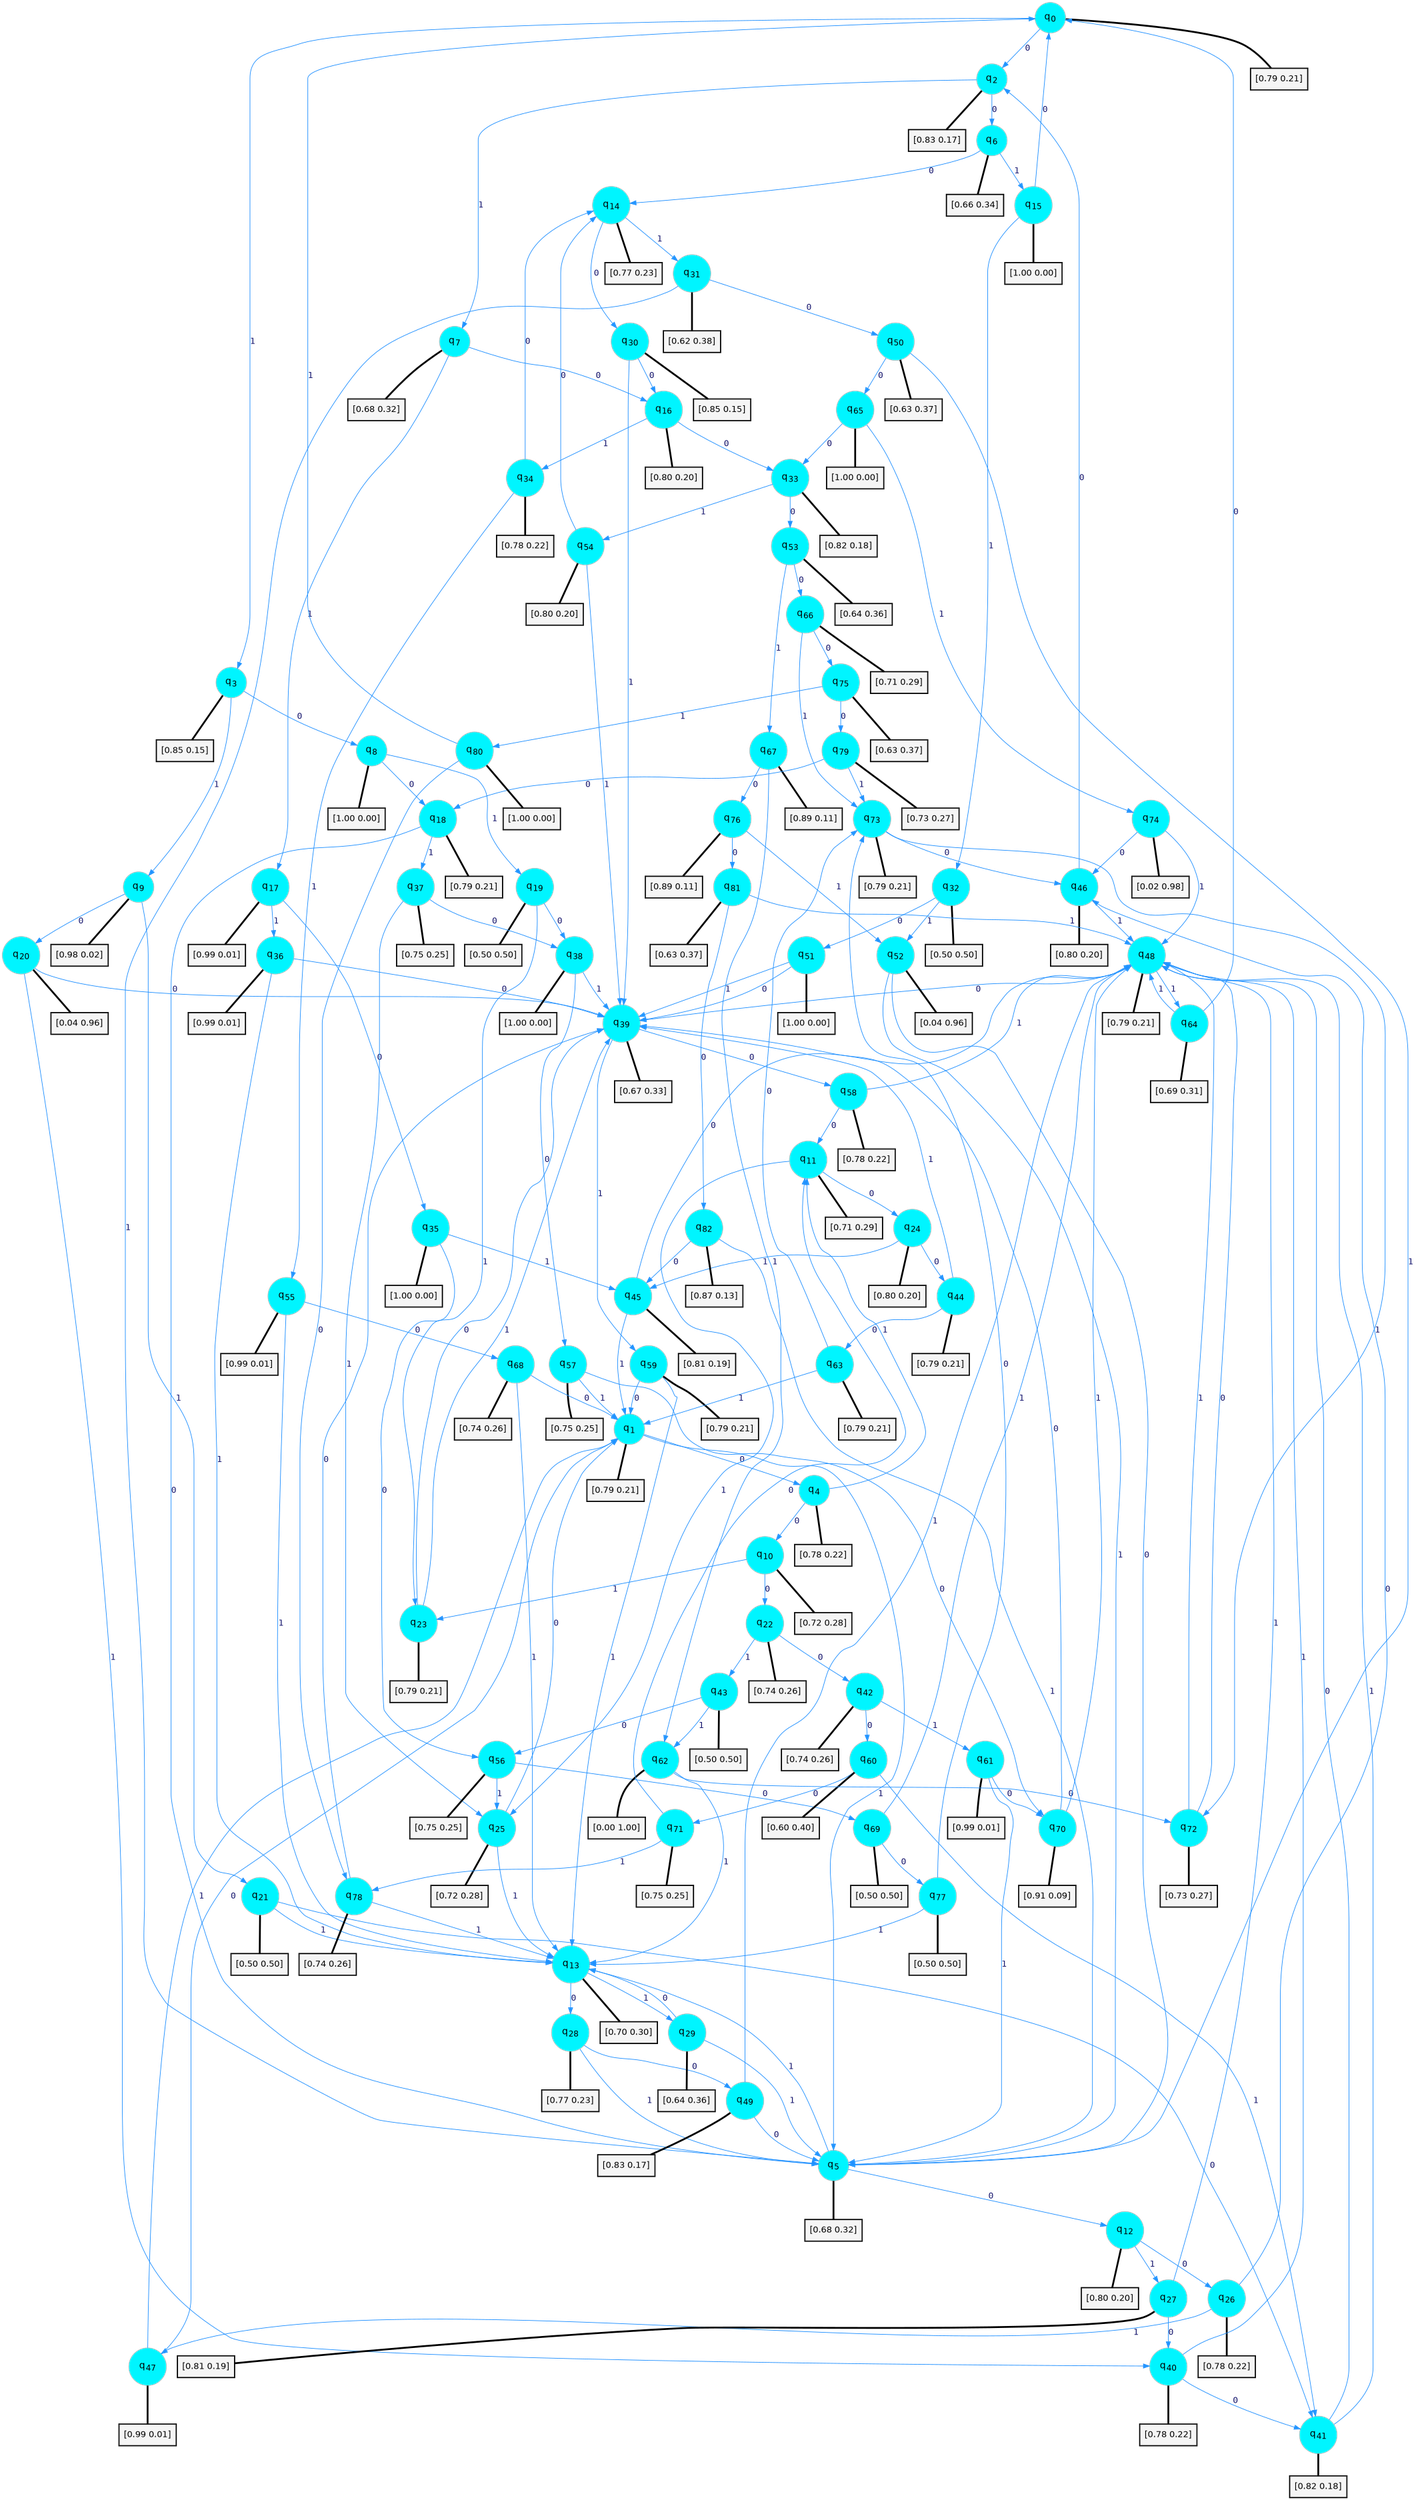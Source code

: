 digraph G {
graph [
bgcolor=transparent, dpi=300, rankdir=TD, size="40,25"];
node [
color=gray, fillcolor=turquoise1, fontcolor=black, fontname=Helvetica, fontsize=16, fontweight=bold, shape=circle, style=filled];
edge [
arrowsize=1, color=dodgerblue1, fontcolor=midnightblue, fontname=courier, fontweight=bold, penwidth=1, style=solid, weight=20];
0[label=<q<SUB>0</SUB>>];
1[label=<q<SUB>1</SUB>>];
2[label=<q<SUB>2</SUB>>];
3[label=<q<SUB>3</SUB>>];
4[label=<q<SUB>4</SUB>>];
5[label=<q<SUB>5</SUB>>];
6[label=<q<SUB>6</SUB>>];
7[label=<q<SUB>7</SUB>>];
8[label=<q<SUB>8</SUB>>];
9[label=<q<SUB>9</SUB>>];
10[label=<q<SUB>10</SUB>>];
11[label=<q<SUB>11</SUB>>];
12[label=<q<SUB>12</SUB>>];
13[label=<q<SUB>13</SUB>>];
14[label=<q<SUB>14</SUB>>];
15[label=<q<SUB>15</SUB>>];
16[label=<q<SUB>16</SUB>>];
17[label=<q<SUB>17</SUB>>];
18[label=<q<SUB>18</SUB>>];
19[label=<q<SUB>19</SUB>>];
20[label=<q<SUB>20</SUB>>];
21[label=<q<SUB>21</SUB>>];
22[label=<q<SUB>22</SUB>>];
23[label=<q<SUB>23</SUB>>];
24[label=<q<SUB>24</SUB>>];
25[label=<q<SUB>25</SUB>>];
26[label=<q<SUB>26</SUB>>];
27[label=<q<SUB>27</SUB>>];
28[label=<q<SUB>28</SUB>>];
29[label=<q<SUB>29</SUB>>];
30[label=<q<SUB>30</SUB>>];
31[label=<q<SUB>31</SUB>>];
32[label=<q<SUB>32</SUB>>];
33[label=<q<SUB>33</SUB>>];
34[label=<q<SUB>34</SUB>>];
35[label=<q<SUB>35</SUB>>];
36[label=<q<SUB>36</SUB>>];
37[label=<q<SUB>37</SUB>>];
38[label=<q<SUB>38</SUB>>];
39[label=<q<SUB>39</SUB>>];
40[label=<q<SUB>40</SUB>>];
41[label=<q<SUB>41</SUB>>];
42[label=<q<SUB>42</SUB>>];
43[label=<q<SUB>43</SUB>>];
44[label=<q<SUB>44</SUB>>];
45[label=<q<SUB>45</SUB>>];
46[label=<q<SUB>46</SUB>>];
47[label=<q<SUB>47</SUB>>];
48[label=<q<SUB>48</SUB>>];
49[label=<q<SUB>49</SUB>>];
50[label=<q<SUB>50</SUB>>];
51[label=<q<SUB>51</SUB>>];
52[label=<q<SUB>52</SUB>>];
53[label=<q<SUB>53</SUB>>];
54[label=<q<SUB>54</SUB>>];
55[label=<q<SUB>55</SUB>>];
56[label=<q<SUB>56</SUB>>];
57[label=<q<SUB>57</SUB>>];
58[label=<q<SUB>58</SUB>>];
59[label=<q<SUB>59</SUB>>];
60[label=<q<SUB>60</SUB>>];
61[label=<q<SUB>61</SUB>>];
62[label=<q<SUB>62</SUB>>];
63[label=<q<SUB>63</SUB>>];
64[label=<q<SUB>64</SUB>>];
65[label=<q<SUB>65</SUB>>];
66[label=<q<SUB>66</SUB>>];
67[label=<q<SUB>67</SUB>>];
68[label=<q<SUB>68</SUB>>];
69[label=<q<SUB>69</SUB>>];
70[label=<q<SUB>70</SUB>>];
71[label=<q<SUB>71</SUB>>];
72[label=<q<SUB>72</SUB>>];
73[label=<q<SUB>73</SUB>>];
74[label=<q<SUB>74</SUB>>];
75[label=<q<SUB>75</SUB>>];
76[label=<q<SUB>76</SUB>>];
77[label=<q<SUB>77</SUB>>];
78[label=<q<SUB>78</SUB>>];
79[label=<q<SUB>79</SUB>>];
80[label=<q<SUB>80</SUB>>];
81[label=<q<SUB>81</SUB>>];
82[label=<q<SUB>82</SUB>>];
83[label="[0.79 0.21]", shape=box,fontcolor=black, fontname=Helvetica, fontsize=14, penwidth=2, fillcolor=whitesmoke,color=black];
84[label="[0.79 0.21]", shape=box,fontcolor=black, fontname=Helvetica, fontsize=14, penwidth=2, fillcolor=whitesmoke,color=black];
85[label="[0.83 0.17]", shape=box,fontcolor=black, fontname=Helvetica, fontsize=14, penwidth=2, fillcolor=whitesmoke,color=black];
86[label="[0.85 0.15]", shape=box,fontcolor=black, fontname=Helvetica, fontsize=14, penwidth=2, fillcolor=whitesmoke,color=black];
87[label="[0.78 0.22]", shape=box,fontcolor=black, fontname=Helvetica, fontsize=14, penwidth=2, fillcolor=whitesmoke,color=black];
88[label="[0.68 0.32]", shape=box,fontcolor=black, fontname=Helvetica, fontsize=14, penwidth=2, fillcolor=whitesmoke,color=black];
89[label="[0.66 0.34]", shape=box,fontcolor=black, fontname=Helvetica, fontsize=14, penwidth=2, fillcolor=whitesmoke,color=black];
90[label="[0.68 0.32]", shape=box,fontcolor=black, fontname=Helvetica, fontsize=14, penwidth=2, fillcolor=whitesmoke,color=black];
91[label="[1.00 0.00]", shape=box,fontcolor=black, fontname=Helvetica, fontsize=14, penwidth=2, fillcolor=whitesmoke,color=black];
92[label="[0.98 0.02]", shape=box,fontcolor=black, fontname=Helvetica, fontsize=14, penwidth=2, fillcolor=whitesmoke,color=black];
93[label="[0.72 0.28]", shape=box,fontcolor=black, fontname=Helvetica, fontsize=14, penwidth=2, fillcolor=whitesmoke,color=black];
94[label="[0.71 0.29]", shape=box,fontcolor=black, fontname=Helvetica, fontsize=14, penwidth=2, fillcolor=whitesmoke,color=black];
95[label="[0.80 0.20]", shape=box,fontcolor=black, fontname=Helvetica, fontsize=14, penwidth=2, fillcolor=whitesmoke,color=black];
96[label="[0.70 0.30]", shape=box,fontcolor=black, fontname=Helvetica, fontsize=14, penwidth=2, fillcolor=whitesmoke,color=black];
97[label="[0.77 0.23]", shape=box,fontcolor=black, fontname=Helvetica, fontsize=14, penwidth=2, fillcolor=whitesmoke,color=black];
98[label="[1.00 0.00]", shape=box,fontcolor=black, fontname=Helvetica, fontsize=14, penwidth=2, fillcolor=whitesmoke,color=black];
99[label="[0.80 0.20]", shape=box,fontcolor=black, fontname=Helvetica, fontsize=14, penwidth=2, fillcolor=whitesmoke,color=black];
100[label="[0.99 0.01]", shape=box,fontcolor=black, fontname=Helvetica, fontsize=14, penwidth=2, fillcolor=whitesmoke,color=black];
101[label="[0.79 0.21]", shape=box,fontcolor=black, fontname=Helvetica, fontsize=14, penwidth=2, fillcolor=whitesmoke,color=black];
102[label="[0.50 0.50]", shape=box,fontcolor=black, fontname=Helvetica, fontsize=14, penwidth=2, fillcolor=whitesmoke,color=black];
103[label="[0.04 0.96]", shape=box,fontcolor=black, fontname=Helvetica, fontsize=14, penwidth=2, fillcolor=whitesmoke,color=black];
104[label="[0.50 0.50]", shape=box,fontcolor=black, fontname=Helvetica, fontsize=14, penwidth=2, fillcolor=whitesmoke,color=black];
105[label="[0.74 0.26]", shape=box,fontcolor=black, fontname=Helvetica, fontsize=14, penwidth=2, fillcolor=whitesmoke,color=black];
106[label="[0.79 0.21]", shape=box,fontcolor=black, fontname=Helvetica, fontsize=14, penwidth=2, fillcolor=whitesmoke,color=black];
107[label="[0.80 0.20]", shape=box,fontcolor=black, fontname=Helvetica, fontsize=14, penwidth=2, fillcolor=whitesmoke,color=black];
108[label="[0.72 0.28]", shape=box,fontcolor=black, fontname=Helvetica, fontsize=14, penwidth=2, fillcolor=whitesmoke,color=black];
109[label="[0.78 0.22]", shape=box,fontcolor=black, fontname=Helvetica, fontsize=14, penwidth=2, fillcolor=whitesmoke,color=black];
110[label="[0.81 0.19]", shape=box,fontcolor=black, fontname=Helvetica, fontsize=14, penwidth=2, fillcolor=whitesmoke,color=black];
111[label="[0.77 0.23]", shape=box,fontcolor=black, fontname=Helvetica, fontsize=14, penwidth=2, fillcolor=whitesmoke,color=black];
112[label="[0.64 0.36]", shape=box,fontcolor=black, fontname=Helvetica, fontsize=14, penwidth=2, fillcolor=whitesmoke,color=black];
113[label="[0.85 0.15]", shape=box,fontcolor=black, fontname=Helvetica, fontsize=14, penwidth=2, fillcolor=whitesmoke,color=black];
114[label="[0.62 0.38]", shape=box,fontcolor=black, fontname=Helvetica, fontsize=14, penwidth=2, fillcolor=whitesmoke,color=black];
115[label="[0.50 0.50]", shape=box,fontcolor=black, fontname=Helvetica, fontsize=14, penwidth=2, fillcolor=whitesmoke,color=black];
116[label="[0.82 0.18]", shape=box,fontcolor=black, fontname=Helvetica, fontsize=14, penwidth=2, fillcolor=whitesmoke,color=black];
117[label="[0.78 0.22]", shape=box,fontcolor=black, fontname=Helvetica, fontsize=14, penwidth=2, fillcolor=whitesmoke,color=black];
118[label="[1.00 0.00]", shape=box,fontcolor=black, fontname=Helvetica, fontsize=14, penwidth=2, fillcolor=whitesmoke,color=black];
119[label="[0.99 0.01]", shape=box,fontcolor=black, fontname=Helvetica, fontsize=14, penwidth=2, fillcolor=whitesmoke,color=black];
120[label="[0.75 0.25]", shape=box,fontcolor=black, fontname=Helvetica, fontsize=14, penwidth=2, fillcolor=whitesmoke,color=black];
121[label="[1.00 0.00]", shape=box,fontcolor=black, fontname=Helvetica, fontsize=14, penwidth=2, fillcolor=whitesmoke,color=black];
122[label="[0.67 0.33]", shape=box,fontcolor=black, fontname=Helvetica, fontsize=14, penwidth=2, fillcolor=whitesmoke,color=black];
123[label="[0.78 0.22]", shape=box,fontcolor=black, fontname=Helvetica, fontsize=14, penwidth=2, fillcolor=whitesmoke,color=black];
124[label="[0.82 0.18]", shape=box,fontcolor=black, fontname=Helvetica, fontsize=14, penwidth=2, fillcolor=whitesmoke,color=black];
125[label="[0.74 0.26]", shape=box,fontcolor=black, fontname=Helvetica, fontsize=14, penwidth=2, fillcolor=whitesmoke,color=black];
126[label="[0.50 0.50]", shape=box,fontcolor=black, fontname=Helvetica, fontsize=14, penwidth=2, fillcolor=whitesmoke,color=black];
127[label="[0.79 0.21]", shape=box,fontcolor=black, fontname=Helvetica, fontsize=14, penwidth=2, fillcolor=whitesmoke,color=black];
128[label="[0.81 0.19]", shape=box,fontcolor=black, fontname=Helvetica, fontsize=14, penwidth=2, fillcolor=whitesmoke,color=black];
129[label="[0.80 0.20]", shape=box,fontcolor=black, fontname=Helvetica, fontsize=14, penwidth=2, fillcolor=whitesmoke,color=black];
130[label="[0.99 0.01]", shape=box,fontcolor=black, fontname=Helvetica, fontsize=14, penwidth=2, fillcolor=whitesmoke,color=black];
131[label="[0.79 0.21]", shape=box,fontcolor=black, fontname=Helvetica, fontsize=14, penwidth=2, fillcolor=whitesmoke,color=black];
132[label="[0.83 0.17]", shape=box,fontcolor=black, fontname=Helvetica, fontsize=14, penwidth=2, fillcolor=whitesmoke,color=black];
133[label="[0.63 0.37]", shape=box,fontcolor=black, fontname=Helvetica, fontsize=14, penwidth=2, fillcolor=whitesmoke,color=black];
134[label="[1.00 0.00]", shape=box,fontcolor=black, fontname=Helvetica, fontsize=14, penwidth=2, fillcolor=whitesmoke,color=black];
135[label="[0.04 0.96]", shape=box,fontcolor=black, fontname=Helvetica, fontsize=14, penwidth=2, fillcolor=whitesmoke,color=black];
136[label="[0.64 0.36]", shape=box,fontcolor=black, fontname=Helvetica, fontsize=14, penwidth=2, fillcolor=whitesmoke,color=black];
137[label="[0.80 0.20]", shape=box,fontcolor=black, fontname=Helvetica, fontsize=14, penwidth=2, fillcolor=whitesmoke,color=black];
138[label="[0.99 0.01]", shape=box,fontcolor=black, fontname=Helvetica, fontsize=14, penwidth=2, fillcolor=whitesmoke,color=black];
139[label="[0.75 0.25]", shape=box,fontcolor=black, fontname=Helvetica, fontsize=14, penwidth=2, fillcolor=whitesmoke,color=black];
140[label="[0.75 0.25]", shape=box,fontcolor=black, fontname=Helvetica, fontsize=14, penwidth=2, fillcolor=whitesmoke,color=black];
141[label="[0.78 0.22]", shape=box,fontcolor=black, fontname=Helvetica, fontsize=14, penwidth=2, fillcolor=whitesmoke,color=black];
142[label="[0.79 0.21]", shape=box,fontcolor=black, fontname=Helvetica, fontsize=14, penwidth=2, fillcolor=whitesmoke,color=black];
143[label="[0.60 0.40]", shape=box,fontcolor=black, fontname=Helvetica, fontsize=14, penwidth=2, fillcolor=whitesmoke,color=black];
144[label="[0.99 0.01]", shape=box,fontcolor=black, fontname=Helvetica, fontsize=14, penwidth=2, fillcolor=whitesmoke,color=black];
145[label="[0.00 1.00]", shape=box,fontcolor=black, fontname=Helvetica, fontsize=14, penwidth=2, fillcolor=whitesmoke,color=black];
146[label="[0.79 0.21]", shape=box,fontcolor=black, fontname=Helvetica, fontsize=14, penwidth=2, fillcolor=whitesmoke,color=black];
147[label="[0.69 0.31]", shape=box,fontcolor=black, fontname=Helvetica, fontsize=14, penwidth=2, fillcolor=whitesmoke,color=black];
148[label="[1.00 0.00]", shape=box,fontcolor=black, fontname=Helvetica, fontsize=14, penwidth=2, fillcolor=whitesmoke,color=black];
149[label="[0.71 0.29]", shape=box,fontcolor=black, fontname=Helvetica, fontsize=14, penwidth=2, fillcolor=whitesmoke,color=black];
150[label="[0.89 0.11]", shape=box,fontcolor=black, fontname=Helvetica, fontsize=14, penwidth=2, fillcolor=whitesmoke,color=black];
151[label="[0.74 0.26]", shape=box,fontcolor=black, fontname=Helvetica, fontsize=14, penwidth=2, fillcolor=whitesmoke,color=black];
152[label="[0.50 0.50]", shape=box,fontcolor=black, fontname=Helvetica, fontsize=14, penwidth=2, fillcolor=whitesmoke,color=black];
153[label="[0.91 0.09]", shape=box,fontcolor=black, fontname=Helvetica, fontsize=14, penwidth=2, fillcolor=whitesmoke,color=black];
154[label="[0.75 0.25]", shape=box,fontcolor=black, fontname=Helvetica, fontsize=14, penwidth=2, fillcolor=whitesmoke,color=black];
155[label="[0.73 0.27]", shape=box,fontcolor=black, fontname=Helvetica, fontsize=14, penwidth=2, fillcolor=whitesmoke,color=black];
156[label="[0.79 0.21]", shape=box,fontcolor=black, fontname=Helvetica, fontsize=14, penwidth=2, fillcolor=whitesmoke,color=black];
157[label="[0.02 0.98]", shape=box,fontcolor=black, fontname=Helvetica, fontsize=14, penwidth=2, fillcolor=whitesmoke,color=black];
158[label="[0.63 0.37]", shape=box,fontcolor=black, fontname=Helvetica, fontsize=14, penwidth=2, fillcolor=whitesmoke,color=black];
159[label="[0.89 0.11]", shape=box,fontcolor=black, fontname=Helvetica, fontsize=14, penwidth=2, fillcolor=whitesmoke,color=black];
160[label="[0.50 0.50]", shape=box,fontcolor=black, fontname=Helvetica, fontsize=14, penwidth=2, fillcolor=whitesmoke,color=black];
161[label="[0.74 0.26]", shape=box,fontcolor=black, fontname=Helvetica, fontsize=14, penwidth=2, fillcolor=whitesmoke,color=black];
162[label="[0.73 0.27]", shape=box,fontcolor=black, fontname=Helvetica, fontsize=14, penwidth=2, fillcolor=whitesmoke,color=black];
163[label="[1.00 0.00]", shape=box,fontcolor=black, fontname=Helvetica, fontsize=14, penwidth=2, fillcolor=whitesmoke,color=black];
164[label="[0.63 0.37]", shape=box,fontcolor=black, fontname=Helvetica, fontsize=14, penwidth=2, fillcolor=whitesmoke,color=black];
165[label="[0.87 0.13]", shape=box,fontcolor=black, fontname=Helvetica, fontsize=14, penwidth=2, fillcolor=whitesmoke,color=black];
0->2 [label=0];
0->3 [label=1];
0->83 [arrowhead=none, penwidth=3,color=black];
1->4 [label=0];
1->5 [label=1];
1->84 [arrowhead=none, penwidth=3,color=black];
2->6 [label=0];
2->7 [label=1];
2->85 [arrowhead=none, penwidth=3,color=black];
3->8 [label=0];
3->9 [label=1];
3->86 [arrowhead=none, penwidth=3,color=black];
4->10 [label=0];
4->11 [label=1];
4->87 [arrowhead=none, penwidth=3,color=black];
5->12 [label=0];
5->13 [label=1];
5->88 [arrowhead=none, penwidth=3,color=black];
6->14 [label=0];
6->15 [label=1];
6->89 [arrowhead=none, penwidth=3,color=black];
7->16 [label=0];
7->17 [label=1];
7->90 [arrowhead=none, penwidth=3,color=black];
8->18 [label=0];
8->19 [label=1];
8->91 [arrowhead=none, penwidth=3,color=black];
9->20 [label=0];
9->21 [label=1];
9->92 [arrowhead=none, penwidth=3,color=black];
10->22 [label=0];
10->23 [label=1];
10->93 [arrowhead=none, penwidth=3,color=black];
11->24 [label=0];
11->25 [label=1];
11->94 [arrowhead=none, penwidth=3,color=black];
12->26 [label=0];
12->27 [label=1];
12->95 [arrowhead=none, penwidth=3,color=black];
13->28 [label=0];
13->29 [label=1];
13->96 [arrowhead=none, penwidth=3,color=black];
14->30 [label=0];
14->31 [label=1];
14->97 [arrowhead=none, penwidth=3,color=black];
15->0 [label=0];
15->32 [label=1];
15->98 [arrowhead=none, penwidth=3,color=black];
16->33 [label=0];
16->34 [label=1];
16->99 [arrowhead=none, penwidth=3,color=black];
17->35 [label=0];
17->36 [label=1];
17->100 [arrowhead=none, penwidth=3,color=black];
18->5 [label=0];
18->37 [label=1];
18->101 [arrowhead=none, penwidth=3,color=black];
19->38 [label=0];
19->23 [label=1];
19->102 [arrowhead=none, penwidth=3,color=black];
20->39 [label=0];
20->40 [label=1];
20->103 [arrowhead=none, penwidth=3,color=black];
21->41 [label=0];
21->13 [label=1];
21->104 [arrowhead=none, penwidth=3,color=black];
22->42 [label=0];
22->43 [label=1];
22->105 [arrowhead=none, penwidth=3,color=black];
23->39 [label=0];
23->39 [label=1];
23->106 [arrowhead=none, penwidth=3,color=black];
24->44 [label=0];
24->45 [label=1];
24->107 [arrowhead=none, penwidth=3,color=black];
25->1 [label=0];
25->13 [label=1];
25->108 [arrowhead=none, penwidth=3,color=black];
26->46 [label=0];
26->47 [label=1];
26->109 [arrowhead=none, penwidth=3,color=black];
27->40 [label=0];
27->48 [label=1];
27->110 [arrowhead=none, penwidth=3,color=black];
28->49 [label=0];
28->5 [label=1];
28->111 [arrowhead=none, penwidth=3,color=black];
29->13 [label=0];
29->5 [label=1];
29->112 [arrowhead=none, penwidth=3,color=black];
30->16 [label=0];
30->39 [label=1];
30->113 [arrowhead=none, penwidth=3,color=black];
31->50 [label=0];
31->5 [label=1];
31->114 [arrowhead=none, penwidth=3,color=black];
32->51 [label=0];
32->52 [label=1];
32->115 [arrowhead=none, penwidth=3,color=black];
33->53 [label=0];
33->54 [label=1];
33->116 [arrowhead=none, penwidth=3,color=black];
34->14 [label=0];
34->55 [label=1];
34->117 [arrowhead=none, penwidth=3,color=black];
35->56 [label=0];
35->45 [label=1];
35->118 [arrowhead=none, penwidth=3,color=black];
36->39 [label=0];
36->13 [label=1];
36->119 [arrowhead=none, penwidth=3,color=black];
37->38 [label=0];
37->25 [label=1];
37->120 [arrowhead=none, penwidth=3,color=black];
38->57 [label=0];
38->39 [label=1];
38->121 [arrowhead=none, penwidth=3,color=black];
39->58 [label=0];
39->59 [label=1];
39->122 [arrowhead=none, penwidth=3,color=black];
40->41 [label=0];
40->48 [label=1];
40->123 [arrowhead=none, penwidth=3,color=black];
41->48 [label=0];
41->48 [label=1];
41->124 [arrowhead=none, penwidth=3,color=black];
42->60 [label=0];
42->61 [label=1];
42->125 [arrowhead=none, penwidth=3,color=black];
43->56 [label=0];
43->62 [label=1];
43->126 [arrowhead=none, penwidth=3,color=black];
44->63 [label=0];
44->39 [label=1];
44->127 [arrowhead=none, penwidth=3,color=black];
45->48 [label=0];
45->1 [label=1];
45->128 [arrowhead=none, penwidth=3,color=black];
46->2 [label=0];
46->48 [label=1];
46->129 [arrowhead=none, penwidth=3,color=black];
47->1 [label=0];
47->1 [label=1];
47->130 [arrowhead=none, penwidth=3,color=black];
48->39 [label=0];
48->64 [label=1];
48->131 [arrowhead=none, penwidth=3,color=black];
49->5 [label=0];
49->48 [label=1];
49->132 [arrowhead=none, penwidth=3,color=black];
50->65 [label=0];
50->5 [label=1];
50->133 [arrowhead=none, penwidth=3,color=black];
51->39 [label=0];
51->39 [label=1];
51->134 [arrowhead=none, penwidth=3,color=black];
52->5 [label=0];
52->5 [label=1];
52->135 [arrowhead=none, penwidth=3,color=black];
53->66 [label=0];
53->67 [label=1];
53->136 [arrowhead=none, penwidth=3,color=black];
54->14 [label=0];
54->39 [label=1];
54->137 [arrowhead=none, penwidth=3,color=black];
55->68 [label=0];
55->13 [label=1];
55->138 [arrowhead=none, penwidth=3,color=black];
56->69 [label=0];
56->25 [label=1];
56->139 [arrowhead=none, penwidth=3,color=black];
57->70 [label=0];
57->1 [label=1];
57->140 [arrowhead=none, penwidth=3,color=black];
58->11 [label=0];
58->48 [label=1];
58->141 [arrowhead=none, penwidth=3,color=black];
59->1 [label=0];
59->13 [label=1];
59->142 [arrowhead=none, penwidth=3,color=black];
60->71 [label=0];
60->41 [label=1];
60->143 [arrowhead=none, penwidth=3,color=black];
61->70 [label=0];
61->5 [label=1];
61->144 [arrowhead=none, penwidth=3,color=black];
62->72 [label=0];
62->13 [label=1];
62->145 [arrowhead=none, penwidth=3,color=black];
63->73 [label=0];
63->1 [label=1];
63->146 [arrowhead=none, penwidth=3,color=black];
64->0 [label=0];
64->48 [label=1];
64->147 [arrowhead=none, penwidth=3,color=black];
65->33 [label=0];
65->74 [label=1];
65->148 [arrowhead=none, penwidth=3,color=black];
66->75 [label=0];
66->73 [label=1];
66->149 [arrowhead=none, penwidth=3,color=black];
67->76 [label=0];
67->62 [label=1];
67->150 [arrowhead=none, penwidth=3,color=black];
68->1 [label=0];
68->13 [label=1];
68->151 [arrowhead=none, penwidth=3,color=black];
69->77 [label=0];
69->48 [label=1];
69->152 [arrowhead=none, penwidth=3,color=black];
70->39 [label=0];
70->48 [label=1];
70->153 [arrowhead=none, penwidth=3,color=black];
71->11 [label=0];
71->78 [label=1];
71->154 [arrowhead=none, penwidth=3,color=black];
72->48 [label=0];
72->48 [label=1];
72->155 [arrowhead=none, penwidth=3,color=black];
73->46 [label=0];
73->72 [label=1];
73->156 [arrowhead=none, penwidth=3,color=black];
74->46 [label=0];
74->48 [label=1];
74->157 [arrowhead=none, penwidth=3,color=black];
75->79 [label=0];
75->80 [label=1];
75->158 [arrowhead=none, penwidth=3,color=black];
76->81 [label=0];
76->52 [label=1];
76->159 [arrowhead=none, penwidth=3,color=black];
77->73 [label=0];
77->13 [label=1];
77->160 [arrowhead=none, penwidth=3,color=black];
78->39 [label=0];
78->13 [label=1];
78->161 [arrowhead=none, penwidth=3,color=black];
79->18 [label=0];
79->73 [label=1];
79->162 [arrowhead=none, penwidth=3,color=black];
80->78 [label=0];
80->0 [label=1];
80->163 [arrowhead=none, penwidth=3,color=black];
81->82 [label=0];
81->48 [label=1];
81->164 [arrowhead=none, penwidth=3,color=black];
82->45 [label=0];
82->5 [label=1];
82->165 [arrowhead=none, penwidth=3,color=black];
}

